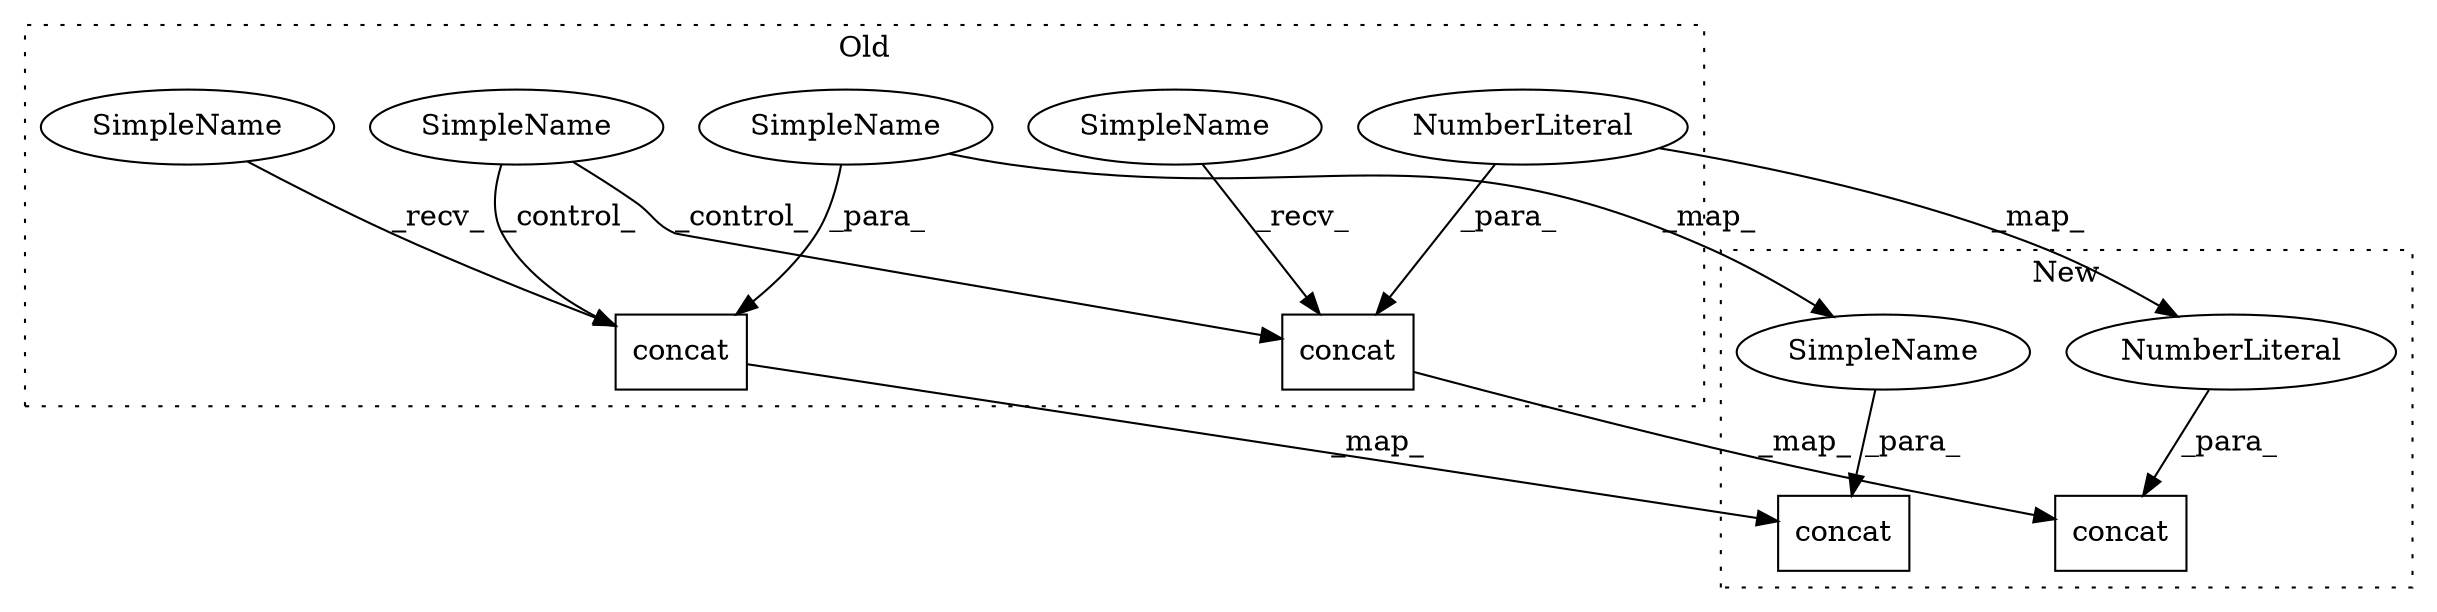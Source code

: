 digraph G {
subgraph cluster0 {
1 [label="concat" a="32" s="31004,31020" l="7,1" shape="box"];
3 [label="SimpleName" a="42" s="" l="" shape="ellipse"];
4 [label="concat" a="32" s="31212,31228" l="7,1" shape="box"];
7 [label="NumberLiteral" a="34" s="31227" l="1" shape="ellipse"];
8 [label="SimpleName" a="42" s="31001" l="2" shape="ellipse"];
9 [label="SimpleName" a="42" s="31209" l="2" shape="ellipse"];
10 [label="SimpleName" a="42" s="31013" l="7" shape="ellipse"];
label = "Old";
style="dotted";
}
subgraph cluster1 {
2 [label="concat" a="32" s="32397,32413" l="7,1" shape="box"];
5 [label="concat" a="32" s="32569,32585" l="7,1" shape="box"];
6 [label="NumberLiteral" a="34" s="32576" l="1" shape="ellipse"];
11 [label="SimpleName" a="42" s="32404" l="7" shape="ellipse"];
label = "New";
style="dotted";
}
1 -> 2 [label="_map_"];
3 -> 4 [label="_control_"];
3 -> 1 [label="_control_"];
4 -> 5 [label="_map_"];
6 -> 5 [label="_para_"];
7 -> 6 [label="_map_"];
7 -> 4 [label="_para_"];
8 -> 1 [label="_recv_"];
9 -> 4 [label="_recv_"];
10 -> 11 [label="_map_"];
10 -> 1 [label="_para_"];
11 -> 2 [label="_para_"];
}
